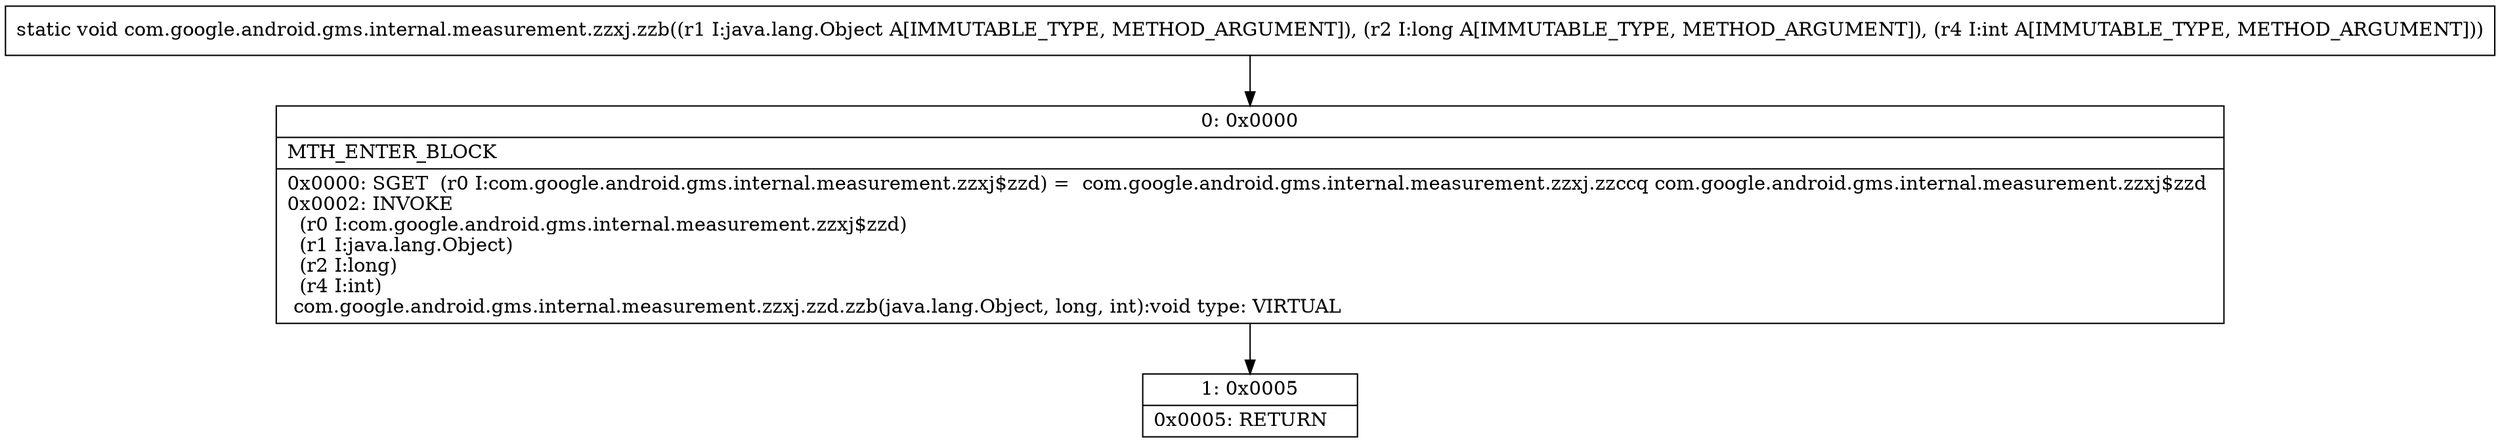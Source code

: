 digraph "CFG forcom.google.android.gms.internal.measurement.zzxj.zzb(Ljava\/lang\/Object;JI)V" {
Node_0 [shape=record,label="{0\:\ 0x0000|MTH_ENTER_BLOCK\l|0x0000: SGET  (r0 I:com.google.android.gms.internal.measurement.zzxj$zzd) =  com.google.android.gms.internal.measurement.zzxj.zzccq com.google.android.gms.internal.measurement.zzxj$zzd \l0x0002: INVOKE  \l  (r0 I:com.google.android.gms.internal.measurement.zzxj$zzd)\l  (r1 I:java.lang.Object)\l  (r2 I:long)\l  (r4 I:int)\l com.google.android.gms.internal.measurement.zzxj.zzd.zzb(java.lang.Object, long, int):void type: VIRTUAL \l}"];
Node_1 [shape=record,label="{1\:\ 0x0005|0x0005: RETURN   \l}"];
MethodNode[shape=record,label="{static void com.google.android.gms.internal.measurement.zzxj.zzb((r1 I:java.lang.Object A[IMMUTABLE_TYPE, METHOD_ARGUMENT]), (r2 I:long A[IMMUTABLE_TYPE, METHOD_ARGUMENT]), (r4 I:int A[IMMUTABLE_TYPE, METHOD_ARGUMENT])) }"];
MethodNode -> Node_0;
Node_0 -> Node_1;
}

